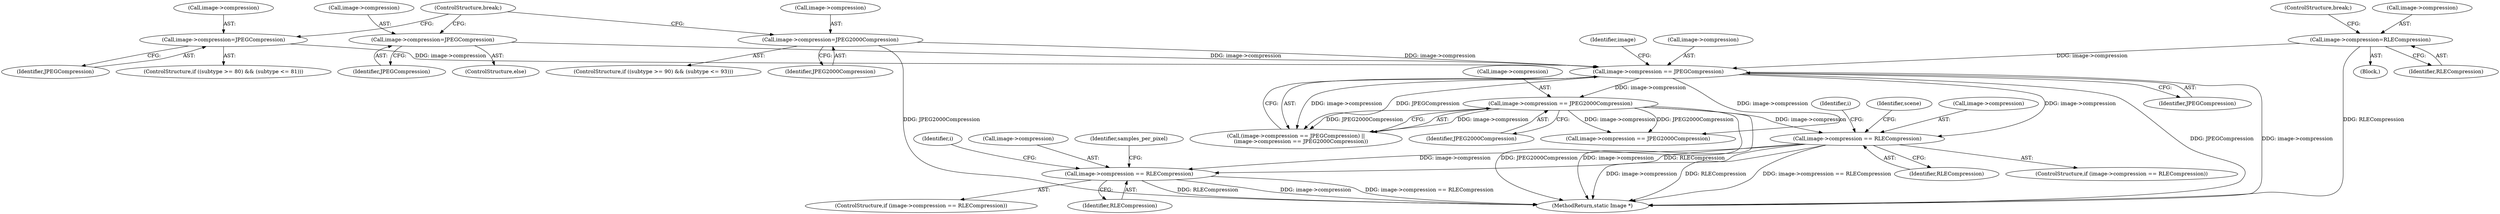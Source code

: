 digraph "0_ImageMagick_f6e9d0d9955e85bdd7540b251cd50d598dacc5e6_8@pointer" {
"1003126" [label="(Call,image->compression == RLECompression)"];
"1002656" [label="(Call,image->compression == RLECompression)"];
"1002245" [label="(Call,image->compression == JPEGCompression)"];
"1001310" [label="(Call,image->compression=JPEG2000Compression)"];
"1001316" [label="(Call,image->compression=JPEGCompression)"];
"1001324" [label="(Call,image->compression=RLECompression)"];
"1001296" [label="(Call,image->compression=JPEGCompression)"];
"1002250" [label="(Call,image->compression == JPEG2000Compression)"];
"1002655" [label="(ControlStructure,if (image->compression == RLECompression))"];
"1002252" [label="(Identifier,image)"];
"1001329" [label="(ControlStructure,break;)"];
"1001323" [label="(Block,)"];
"1001296" [label="(Call,image->compression=JPEGCompression)"];
"1001321" [label="(ControlStructure,break;)"];
"1002666" [label="(Identifier,i)"];
"1001302" [label="(ControlStructure,if ((subtype >= 90) && (subtype <= 93)))"];
"1001314" [label="(Identifier,JPEG2000Compression)"];
"1001315" [label="(ControlStructure,else)"];
"1004563" [label="(MethodReturn,static Image *)"];
"1002660" [label="(Identifier,RLECompression)"];
"1001317" [label="(Call,image->compression)"];
"1001320" [label="(Identifier,JPEGCompression)"];
"1001325" [label="(Call,image->compression)"];
"1002791" [label="(Identifier,scene)"];
"1001310" [label="(Call,image->compression=JPEG2000Compression)"];
"1003125" [label="(ControlStructure,if (image->compression == RLECompression))"];
"1001300" [label="(Identifier,JPEGCompression)"];
"1001324" [label="(Call,image->compression=RLECompression)"];
"1002249" [label="(Identifier,JPEGCompression)"];
"1002246" [label="(Call,image->compression)"];
"1002656" [label="(Call,image->compression == RLECompression)"];
"1002251" [label="(Call,image->compression)"];
"1003130" [label="(Identifier,RLECompression)"];
"1002250" [label="(Call,image->compression == JPEG2000Compression)"];
"1001316" [label="(Call,image->compression=JPEGCompression)"];
"1003126" [label="(Call,image->compression == RLECompression)"];
"1002254" [label="(Identifier,JPEG2000Compression)"];
"1003135" [label="(Identifier,i)"];
"1003127" [label="(Call,image->compression)"];
"1003238" [label="(Identifier,samples_per_pixel)"];
"1002657" [label="(Call,image->compression)"];
"1001328" [label="(Identifier,RLECompression)"];
"1002245" [label="(Call,image->compression == JPEGCompression)"];
"1002244" [label="(Call,(image->compression == JPEGCompression) ||\n      (image->compression == JPEG2000Compression))"];
"1001311" [label="(Call,image->compression)"];
"1001297" [label="(Call,image->compression)"];
"1002523" [label="(Call,image->compression == JPEG2000Compression)"];
"1001288" [label="(ControlStructure,if ((subtype >= 80) && (subtype <= 81)))"];
"1003126" -> "1003125"  [label="AST: "];
"1003126" -> "1003130"  [label="CFG: "];
"1003127" -> "1003126"  [label="AST: "];
"1003130" -> "1003126"  [label="AST: "];
"1003135" -> "1003126"  [label="CFG: "];
"1003238" -> "1003126"  [label="CFG: "];
"1003126" -> "1004563"  [label="DDG: image->compression"];
"1003126" -> "1004563"  [label="DDG: image->compression == RLECompression"];
"1003126" -> "1004563"  [label="DDG: RLECompression"];
"1002656" -> "1003126"  [label="DDG: image->compression"];
"1002656" -> "1003126"  [label="DDG: RLECompression"];
"1002656" -> "1002655"  [label="AST: "];
"1002656" -> "1002660"  [label="CFG: "];
"1002657" -> "1002656"  [label="AST: "];
"1002660" -> "1002656"  [label="AST: "];
"1002666" -> "1002656"  [label="CFG: "];
"1002791" -> "1002656"  [label="CFG: "];
"1002656" -> "1004563"  [label="DDG: image->compression == RLECompression"];
"1002656" -> "1004563"  [label="DDG: image->compression"];
"1002656" -> "1004563"  [label="DDG: RLECompression"];
"1002245" -> "1002656"  [label="DDG: image->compression"];
"1002250" -> "1002656"  [label="DDG: image->compression"];
"1002245" -> "1002244"  [label="AST: "];
"1002245" -> "1002249"  [label="CFG: "];
"1002246" -> "1002245"  [label="AST: "];
"1002249" -> "1002245"  [label="AST: "];
"1002252" -> "1002245"  [label="CFG: "];
"1002244" -> "1002245"  [label="CFG: "];
"1002245" -> "1004563"  [label="DDG: image->compression"];
"1002245" -> "1004563"  [label="DDG: JPEGCompression"];
"1002245" -> "1002244"  [label="DDG: image->compression"];
"1002245" -> "1002244"  [label="DDG: JPEGCompression"];
"1001310" -> "1002245"  [label="DDG: image->compression"];
"1001316" -> "1002245"  [label="DDG: image->compression"];
"1001324" -> "1002245"  [label="DDG: image->compression"];
"1001296" -> "1002245"  [label="DDG: image->compression"];
"1002245" -> "1002250"  [label="DDG: image->compression"];
"1002245" -> "1002523"  [label="DDG: image->compression"];
"1001310" -> "1001302"  [label="AST: "];
"1001310" -> "1001314"  [label="CFG: "];
"1001311" -> "1001310"  [label="AST: "];
"1001314" -> "1001310"  [label="AST: "];
"1001321" -> "1001310"  [label="CFG: "];
"1001310" -> "1004563"  [label="DDG: JPEG2000Compression"];
"1001316" -> "1001315"  [label="AST: "];
"1001316" -> "1001320"  [label="CFG: "];
"1001317" -> "1001316"  [label="AST: "];
"1001320" -> "1001316"  [label="AST: "];
"1001321" -> "1001316"  [label="CFG: "];
"1001324" -> "1001323"  [label="AST: "];
"1001324" -> "1001328"  [label="CFG: "];
"1001325" -> "1001324"  [label="AST: "];
"1001328" -> "1001324"  [label="AST: "];
"1001329" -> "1001324"  [label="CFG: "];
"1001324" -> "1004563"  [label="DDG: RLECompression"];
"1001296" -> "1001288"  [label="AST: "];
"1001296" -> "1001300"  [label="CFG: "];
"1001297" -> "1001296"  [label="AST: "];
"1001300" -> "1001296"  [label="AST: "];
"1001321" -> "1001296"  [label="CFG: "];
"1002250" -> "1002244"  [label="AST: "];
"1002250" -> "1002254"  [label="CFG: "];
"1002251" -> "1002250"  [label="AST: "];
"1002254" -> "1002250"  [label="AST: "];
"1002244" -> "1002250"  [label="CFG: "];
"1002250" -> "1004563"  [label="DDG: image->compression"];
"1002250" -> "1004563"  [label="DDG: JPEG2000Compression"];
"1002250" -> "1002244"  [label="DDG: image->compression"];
"1002250" -> "1002244"  [label="DDG: JPEG2000Compression"];
"1002250" -> "1002523"  [label="DDG: image->compression"];
"1002250" -> "1002523"  [label="DDG: JPEG2000Compression"];
}
